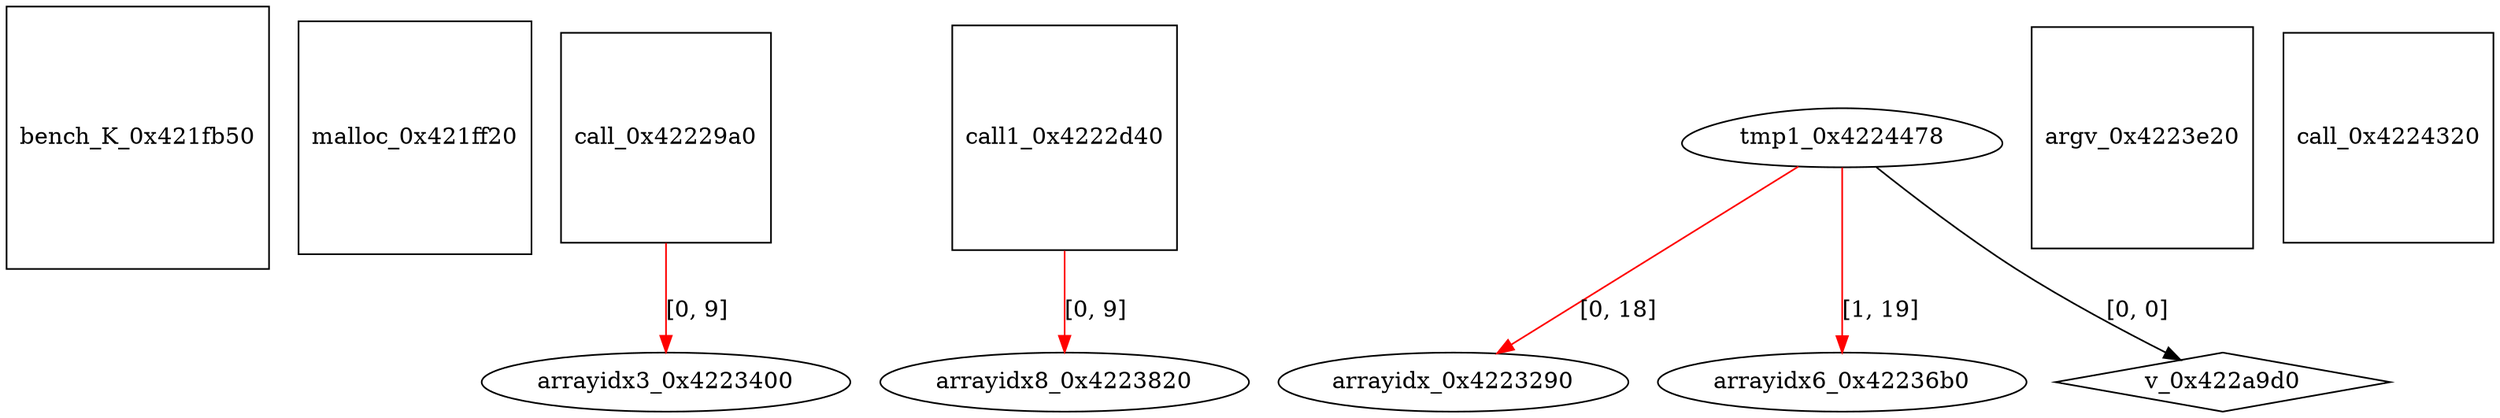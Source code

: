 digraph grafico {
"bench_K_0x421fb50" [shape=square];
"malloc_0x421ff20" [shape=square];
"call_0x42229a0" [shape=square];
"call1_0x4222d40" [shape=square];
"arrayidx_0x4223290" [shape=ellipse];
"tmp1_0x4224478" -> "arrayidx_0x4223290" [label="[0, 18]",color=red];
"arrayidx3_0x4223400" [shape=ellipse];
"call_0x42229a0" -> "arrayidx3_0x4223400" [label="[0, 9]",color=red];
"arrayidx6_0x42236b0" [shape=ellipse];
"tmp1_0x4224478" -> "arrayidx6_0x42236b0" [label="[1, 19]",color=red];
"arrayidx8_0x4223820" [shape=ellipse];
"call1_0x4222d40" -> "arrayidx8_0x4223820" [label="[0, 9]",color=red];
"argv_0x4223e20" [shape=square];
"call_0x4224320" [shape=square];
"tmp1_0x4224478" [shape=egg];
"v_0x422a9d0" [shape=diamond];
"tmp1_0x4224478" -> "v_0x422a9d0" [label="[0, 0]"];
}